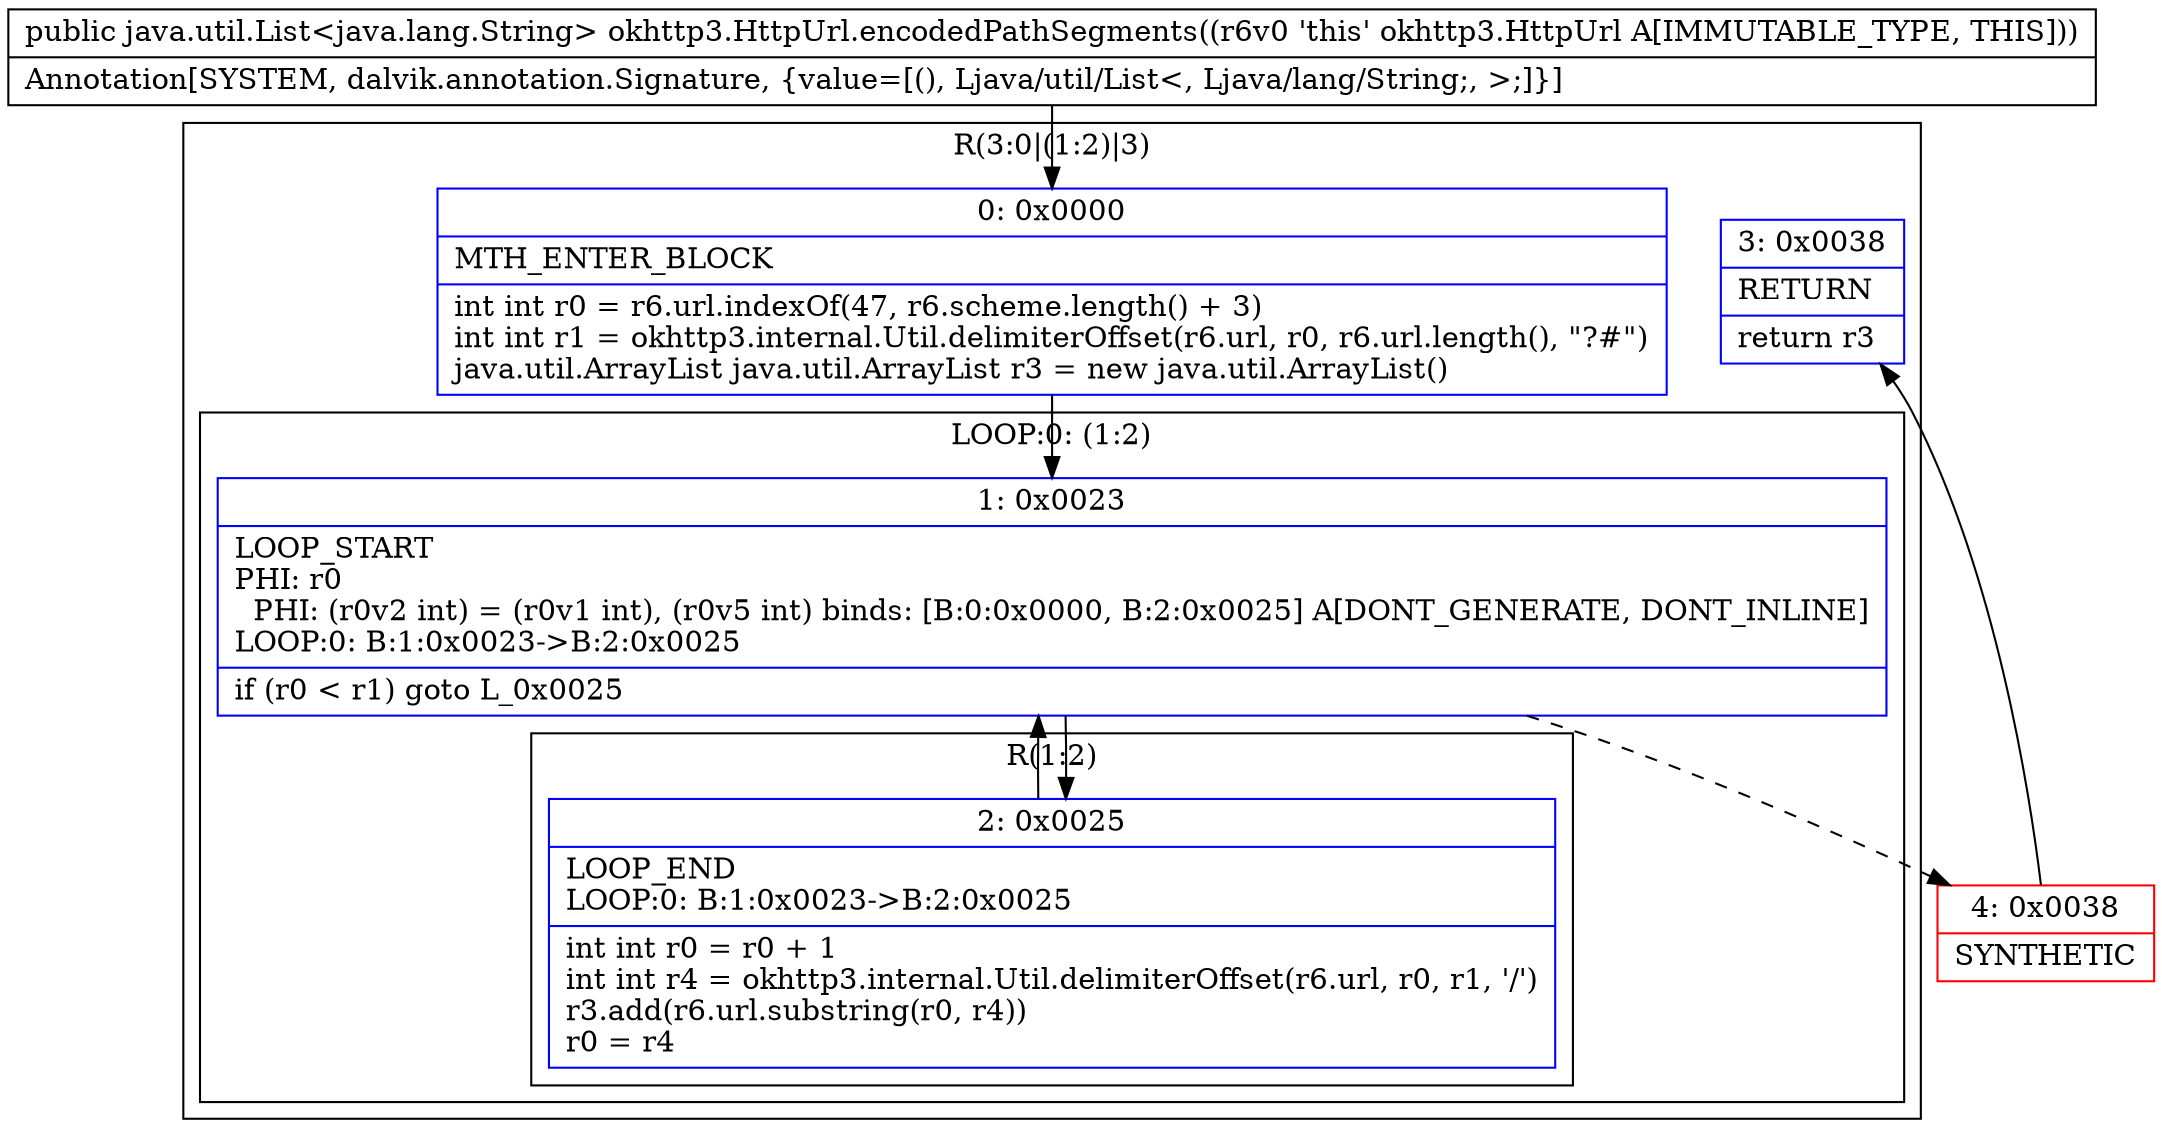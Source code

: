 digraph "CFG forokhttp3.HttpUrl.encodedPathSegments()Ljava\/util\/List;" {
subgraph cluster_Region_1543185585 {
label = "R(3:0|(1:2)|3)";
node [shape=record,color=blue];
Node_0 [shape=record,label="{0\:\ 0x0000|MTH_ENTER_BLOCK\l|int int r0 = r6.url.indexOf(47, r6.scheme.length() + 3)\lint int r1 = okhttp3.internal.Util.delimiterOffset(r6.url, r0, r6.url.length(), \"?#\")\ljava.util.ArrayList java.util.ArrayList r3 = new java.util.ArrayList()\l}"];
subgraph cluster_LoopRegion_1326246119 {
label = "LOOP:0: (1:2)";
node [shape=record,color=blue];
Node_1 [shape=record,label="{1\:\ 0x0023|LOOP_START\lPHI: r0 \l  PHI: (r0v2 int) = (r0v1 int), (r0v5 int) binds: [B:0:0x0000, B:2:0x0025] A[DONT_GENERATE, DONT_INLINE]\lLOOP:0: B:1:0x0023\-\>B:2:0x0025\l|if (r0 \< r1) goto L_0x0025\l}"];
subgraph cluster_Region_1636052601 {
label = "R(1:2)";
node [shape=record,color=blue];
Node_2 [shape=record,label="{2\:\ 0x0025|LOOP_END\lLOOP:0: B:1:0x0023\-\>B:2:0x0025\l|int int r0 = r0 + 1\lint int r4 = okhttp3.internal.Util.delimiterOffset(r6.url, r0, r1, '\/')\lr3.add(r6.url.substring(r0, r4))\lr0 = r4\l}"];
}
}
Node_3 [shape=record,label="{3\:\ 0x0038|RETURN\l|return r3\l}"];
}
Node_4 [shape=record,color=red,label="{4\:\ 0x0038|SYNTHETIC\l}"];
MethodNode[shape=record,label="{public java.util.List\<java.lang.String\> okhttp3.HttpUrl.encodedPathSegments((r6v0 'this' okhttp3.HttpUrl A[IMMUTABLE_TYPE, THIS]))  | Annotation[SYSTEM, dalvik.annotation.Signature, \{value=[(), Ljava\/util\/List\<, Ljava\/lang\/String;, \>;]\}]\l}"];
MethodNode -> Node_0;
Node_0 -> Node_1;
Node_1 -> Node_2;
Node_1 -> Node_4[style=dashed];
Node_2 -> Node_1;
Node_4 -> Node_3;
}

